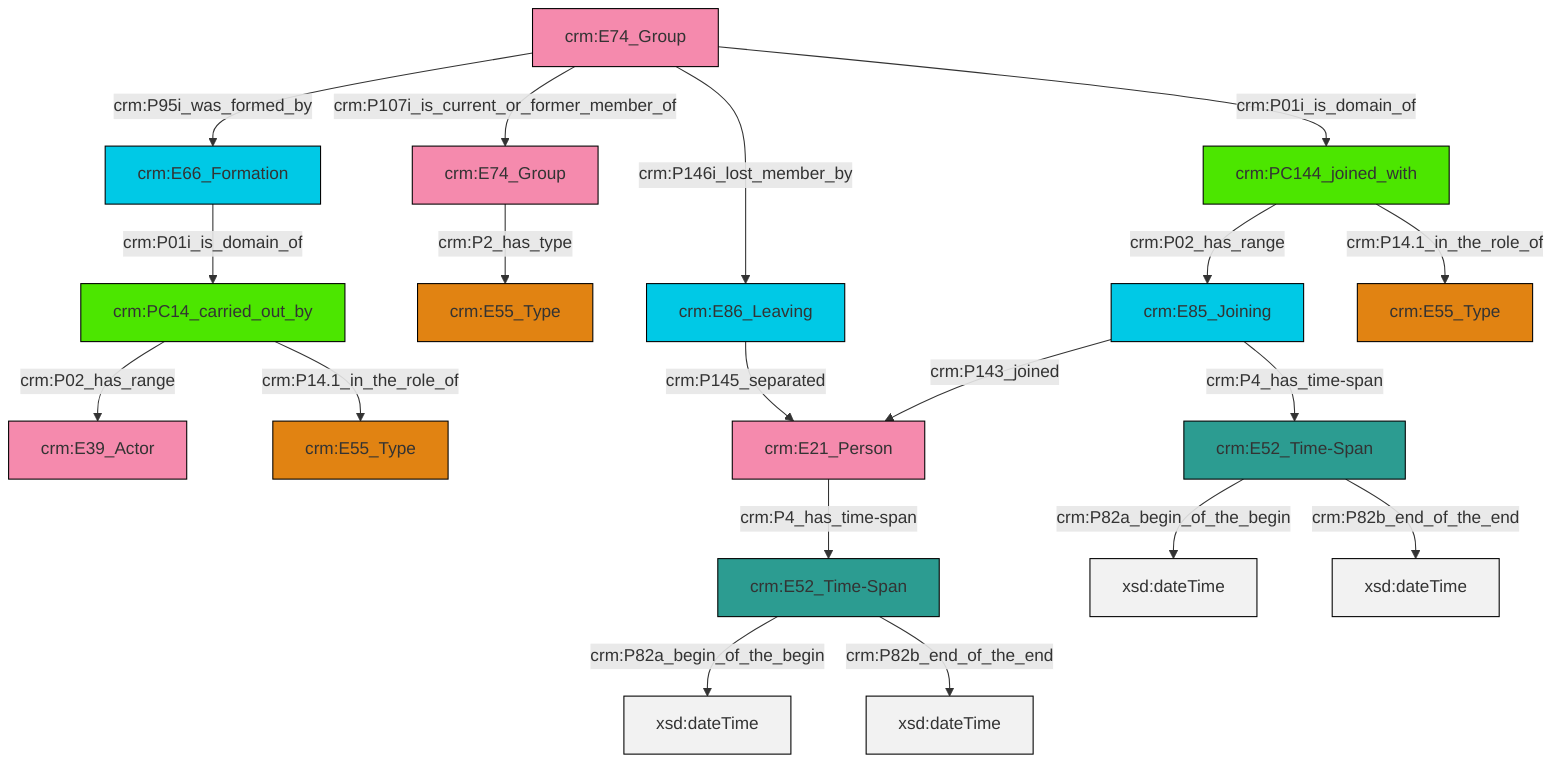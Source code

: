 graph TD
classDef Literal fill:#f2f2f2,stroke:#000000;
classDef CRM_Entity fill:#FFFFFF,stroke:#000000;
classDef Temporal_Entity fill:#00C9E6, stroke:#000000;
classDef Type fill:#E18312, stroke:#000000;
classDef Time-Span fill:#2C9C91, stroke:#000000;
classDef Appellation fill:#FFEB7F, stroke:#000000;
classDef Place fill:#008836, stroke:#000000;
classDef Persistent_Item fill:#B266B2, stroke:#000000;
classDef Conceptual_Object fill:#FFD700, stroke:#000000;
classDef Physical_Thing fill:#D2B48C, stroke:#000000;
classDef Actor fill:#f58aad, stroke:#000000;
classDef PC_Classes fill:#4ce600, stroke:#000000;
classDef Multi fill:#cccccc,stroke:#000000;

0["crm:E52_Time-Span"]:::Time-Span -->|crm:P82a_begin_of_the_begin| 1[xsd:dateTime]:::Literal
2["crm:PC14_carried_out_by"]:::PC_Classes -->|crm:P02_has_range| 4["crm:E39_Actor"]:::Actor
5["crm:PC144_joined_with"]:::PC_Classes -->|crm:P02_has_range| 6["crm:E85_Joining"]:::Temporal_Entity
7["crm:E74_Group"]:::Actor -->|crm:P95i_was_formed_by| 8["crm:E66_Formation"]:::Temporal_Entity
7["crm:E74_Group"]:::Actor -->|crm:P107i_is_current_or_former_member_of| 9["crm:E74_Group"]:::Actor
7["crm:E74_Group"]:::Actor -->|crm:P146i_lost_member_by| 20["crm:E86_Leaving"]:::Temporal_Entity
7["crm:E74_Group"]:::Actor -->|crm:P01i_is_domain_of| 5["crm:PC144_joined_with"]:::PC_Classes
22["crm:E52_Time-Span"]:::Time-Span -->|crm:P82a_begin_of_the_begin| 23[xsd:dateTime]:::Literal
12["crm:E21_Person"]:::Actor -->|crm:P4_has_time-span| 22["crm:E52_Time-Span"]:::Time-Span
6["crm:E85_Joining"]:::Temporal_Entity -->|crm:P143_joined| 12["crm:E21_Person"]:::Actor
0["crm:E52_Time-Span"]:::Time-Span -->|crm:P82b_end_of_the_end| 25[xsd:dateTime]:::Literal
8["crm:E66_Formation"]:::Temporal_Entity -->|crm:P01i_is_domain_of| 2["crm:PC14_carried_out_by"]:::PC_Classes
2["crm:PC14_carried_out_by"]:::PC_Classes -->|crm:P14.1_in_the_role_of| 16["crm:E55_Type"]:::Type
22["crm:E52_Time-Span"]:::Time-Span -->|crm:P82b_end_of_the_end| 28[xsd:dateTime]:::Literal
9["crm:E74_Group"]:::Actor -->|crm:P2_has_type| 14["crm:E55_Type"]:::Type
6["crm:E85_Joining"]:::Temporal_Entity -->|crm:P4_has_time-span| 0["crm:E52_Time-Span"]:::Time-Span
20["crm:E86_Leaving"]:::Temporal_Entity -->|crm:P145_separated| 12["crm:E21_Person"]:::Actor
5["crm:PC144_joined_with"]:::PC_Classes -->|crm:P14.1_in_the_role_of| 29["crm:E55_Type"]:::Type